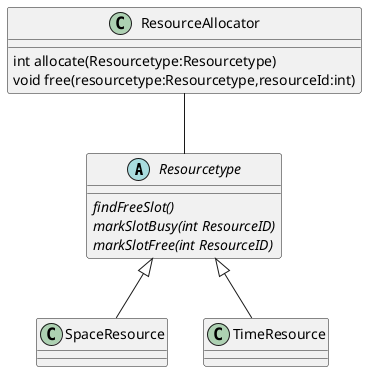 @startuml Resource

'the abstract class resourcetype will have the abstract methods that we
'created in order to be able to implement time and space later while 
'respecting OCP

abstract class Resourcetype {
    {abstract} findFreeSlot()
    {abstract} markSlotBusy(int ResourceID)
    {abstract} markSlotFree(int ResourceID)
}

'the secondd class will have two methods that we will implement for
'any type of resource we need to create

class ResourceAllocator
{
    int allocate(Resourcetype:Resourcetype)
    void free(resourcetype:Resourcetype,resourceId:int)
}

'space is a type of resource, so it will extend resourcetype
class SpaceResource extends Resourcetype{
}

'the same goes for time
class TimeResource extends Resourcetype{
}

'resrource allocator uses resourcetype 
ResourceAllocator -- Resourcetype


@enduml
